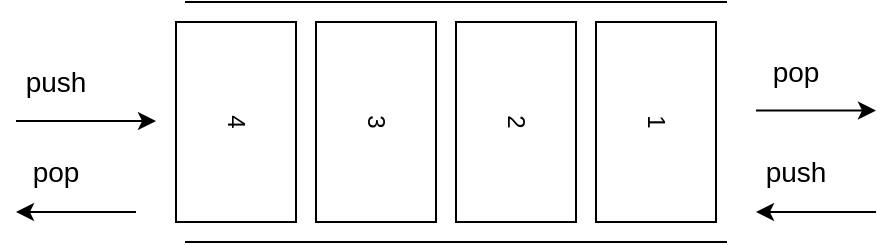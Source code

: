 <mxfile version="14.4.3" type="device"><diagram id="2rQoj_M6a8H4B2dlfiXq" name="페이지-1"><mxGraphModel dx="1422" dy="822" grid="1" gridSize="10" guides="1" tooltips="1" connect="1" arrows="1" fold="1" page="1" pageScale="1" pageWidth="827" pageHeight="1169" math="0" shadow="0"><root><mxCell id="0"/><mxCell id="1" parent="0"/><mxCell id="t1QlFLOaWeGRk0BBL3Jm-1" value="" style="shape=partialRectangle;whiteSpace=wrap;html=1;top=0;bottom=0;fillColor=none;rotation=90;" vertex="1" parent="1"><mxGeometry x="200" y="-30" width="120" height="270" as="geometry"/></mxCell><mxCell id="t1QlFLOaWeGRk0BBL3Jm-2" value="3" style="rounded=0;whiteSpace=wrap;html=1;rotation=90;" vertex="1" parent="1"><mxGeometry x="170" y="75" width="100" height="60" as="geometry"/></mxCell><mxCell id="t1QlFLOaWeGRk0BBL3Jm-3" value="2" style="rounded=0;whiteSpace=wrap;html=1;rotation=90;" vertex="1" parent="1"><mxGeometry x="240" y="75" width="100" height="60" as="geometry"/></mxCell><mxCell id="t1QlFLOaWeGRk0BBL3Jm-4" value="1" style="rounded=0;whiteSpace=wrap;html=1;rotation=90;" vertex="1" parent="1"><mxGeometry x="310" y="75" width="100" height="60" as="geometry"/></mxCell><mxCell id="t1QlFLOaWeGRk0BBL3Jm-5" value="" style="endArrow=classic;html=1;" edge="1" parent="1"><mxGeometry width="50" height="50" relative="1" as="geometry"><mxPoint x="410" y="99.25" as="sourcePoint"/><mxPoint x="470" y="99.25" as="targetPoint"/></mxGeometry></mxCell><mxCell id="t1QlFLOaWeGRk0BBL3Jm-6" value="" style="endArrow=classic;html=1;" edge="1" parent="1"><mxGeometry width="50" height="50" relative="1" as="geometry"><mxPoint x="40" y="104.5" as="sourcePoint"/><mxPoint x="110" y="104.5" as="targetPoint"/></mxGeometry></mxCell><mxCell id="t1QlFLOaWeGRk0BBL3Jm-7" value="&lt;font style=&quot;font-size: 14px&quot;&gt;push&lt;/font&gt;" style="text;html=1;strokeColor=none;fillColor=none;align=center;verticalAlign=middle;whiteSpace=wrap;rounded=0;" vertex="1" parent="1"><mxGeometry x="40" y="75" width="40" height="20" as="geometry"/></mxCell><mxCell id="t1QlFLOaWeGRk0BBL3Jm-8" value="&lt;font style=&quot;font-size: 14px&quot;&gt;pop&lt;br&gt;&lt;/font&gt;" style="text;html=1;strokeColor=none;fillColor=none;align=center;verticalAlign=middle;whiteSpace=wrap;rounded=0;" vertex="1" parent="1"><mxGeometry x="410" y="69.75" width="40" height="20" as="geometry"/></mxCell><mxCell id="t1QlFLOaWeGRk0BBL3Jm-9" value="4" style="rounded=0;whiteSpace=wrap;html=1;rotation=90;" vertex="1" parent="1"><mxGeometry x="100" y="75" width="100" height="60" as="geometry"/></mxCell><mxCell id="t1QlFLOaWeGRk0BBL3Jm-10" value="" style="endArrow=classic;html=1;" edge="1" parent="1"><mxGeometry width="50" height="50" relative="1" as="geometry"><mxPoint x="100" y="150" as="sourcePoint"/><mxPoint x="40" y="150" as="targetPoint"/></mxGeometry></mxCell><mxCell id="t1QlFLOaWeGRk0BBL3Jm-11" value="&lt;font style=&quot;font-size: 14px&quot;&gt;pop&lt;br&gt;&lt;/font&gt;" style="text;html=1;strokeColor=none;fillColor=none;align=center;verticalAlign=middle;whiteSpace=wrap;rounded=0;" vertex="1" parent="1"><mxGeometry x="40" y="120" width="40" height="20" as="geometry"/></mxCell><mxCell id="t1QlFLOaWeGRk0BBL3Jm-12" value="" style="endArrow=classic;html=1;" edge="1" parent="1"><mxGeometry width="50" height="50" relative="1" as="geometry"><mxPoint x="470" y="150" as="sourcePoint"/><mxPoint x="410" y="150" as="targetPoint"/></mxGeometry></mxCell><mxCell id="t1QlFLOaWeGRk0BBL3Jm-13" value="&lt;font style=&quot;font-size: 14px&quot;&gt;push&lt;/font&gt;" style="text;html=1;strokeColor=none;fillColor=none;align=center;verticalAlign=middle;whiteSpace=wrap;rounded=0;" vertex="1" parent="1"><mxGeometry x="410" y="120" width="40" height="20" as="geometry"/></mxCell></root></mxGraphModel></diagram></mxfile>